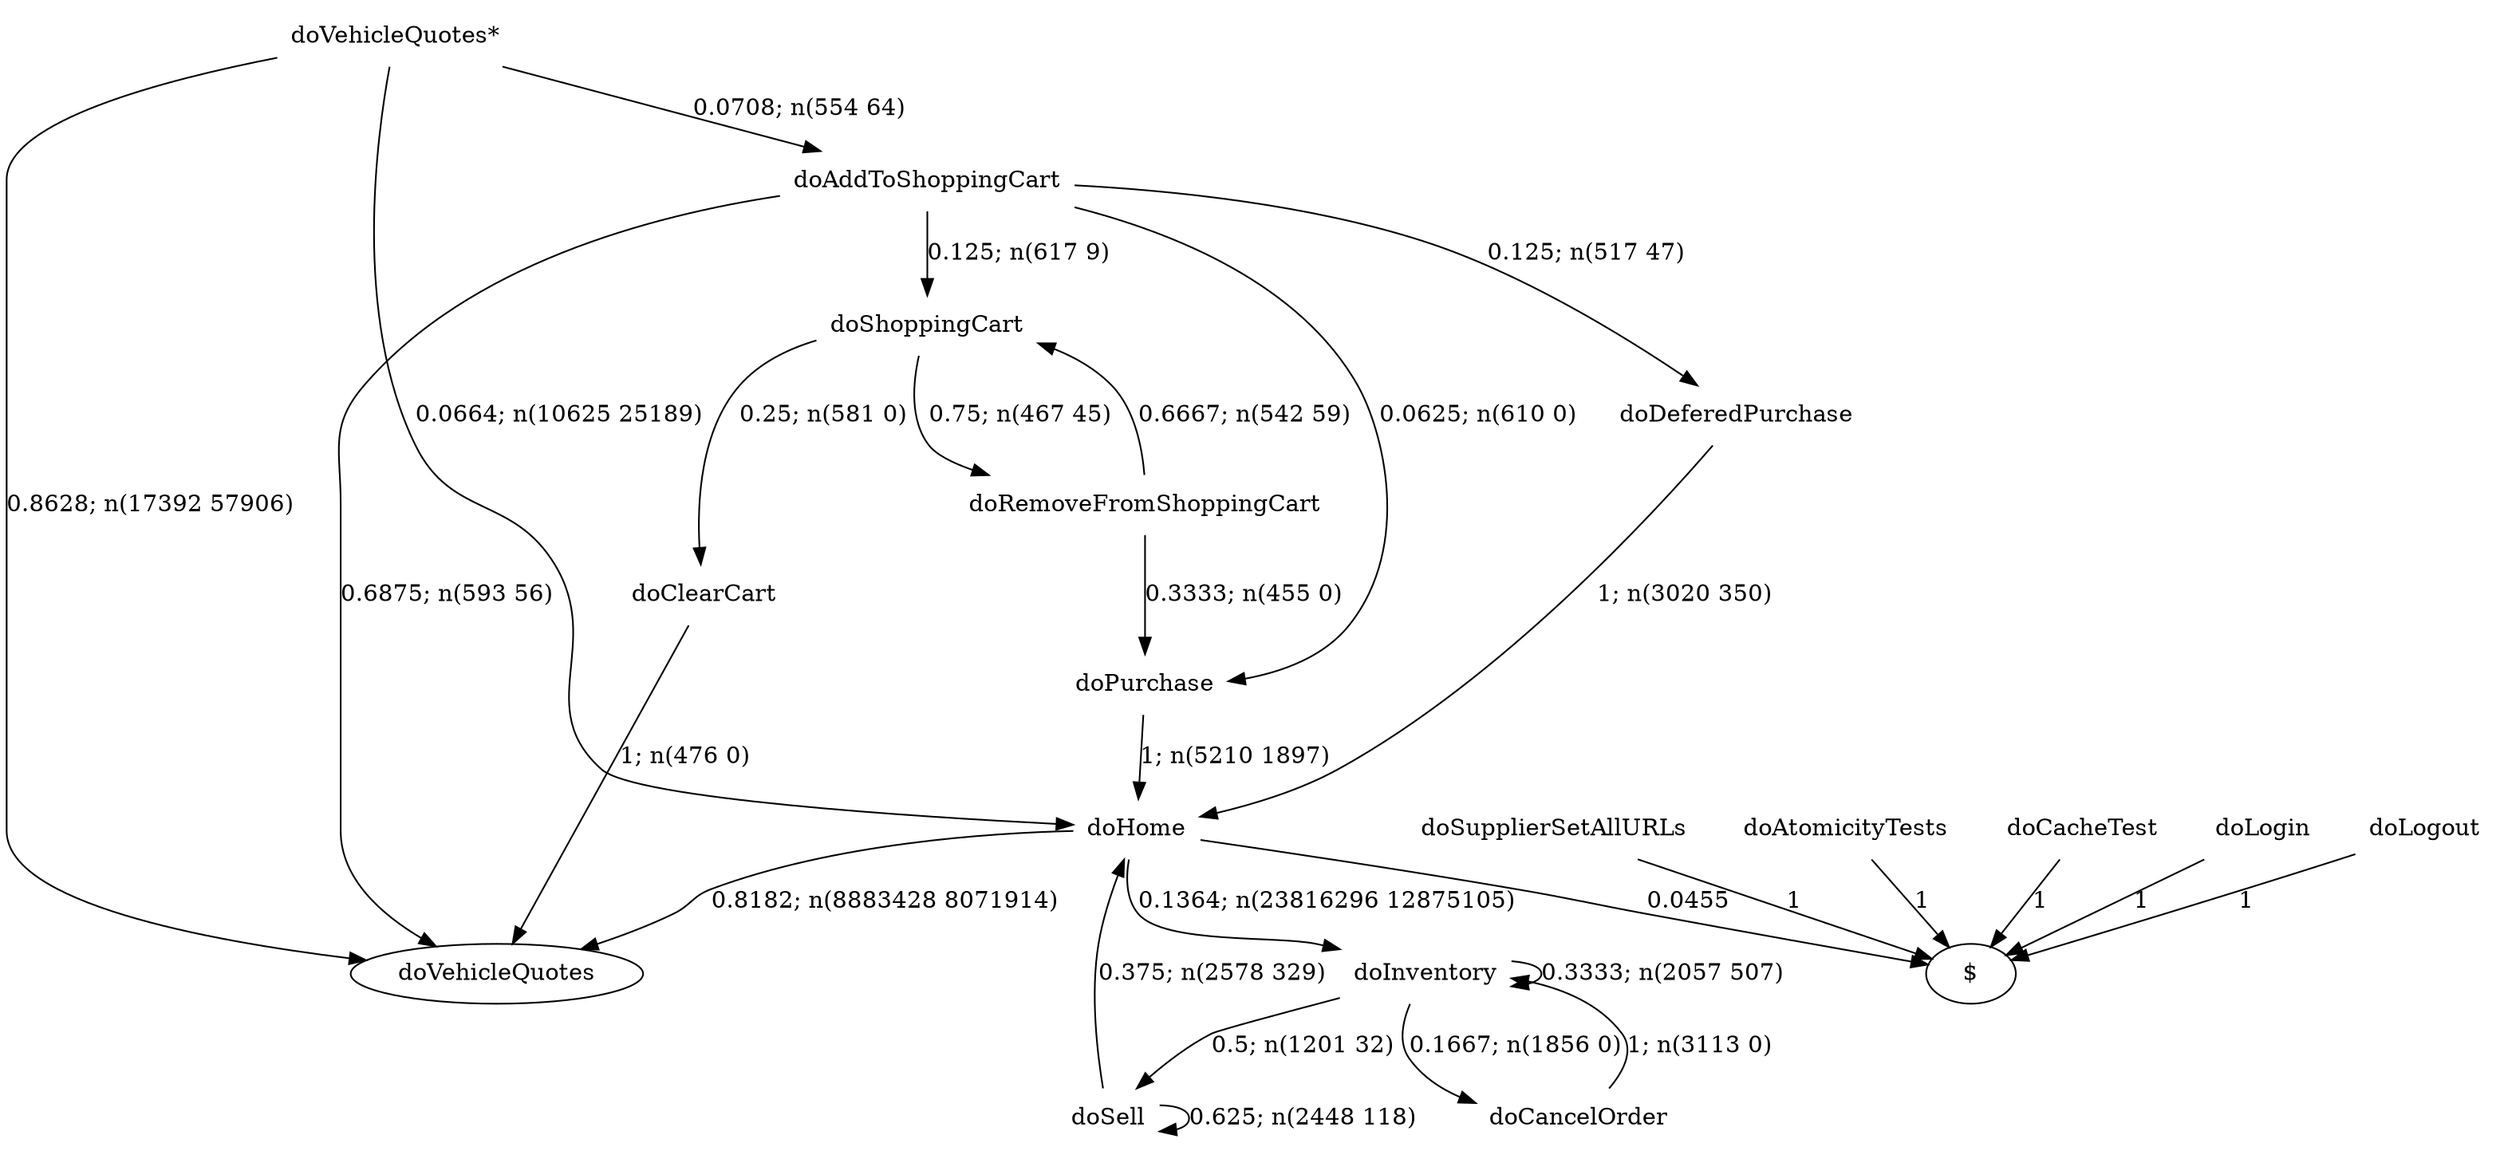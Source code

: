 digraph G {"doVehicleQuotes*" [label="doVehicleQuotes*",shape=none];"doSupplierSetAllURLs" [label="doSupplierSetAllURLs",shape=none];"doAtomicityTests" [label="doAtomicityTests",shape=none];"doCacheTest" [label="doCacheTest",shape=none];"doLogin" [label="doLogin",shape=none];"doAddToShoppingCart" [label="doAddToShoppingCart",shape=none];"doDeferedPurchase" [label="doDeferedPurchase",shape=none];"doHome" [label="doHome",shape=none];"doShoppingCart" [label="doShoppingCart",shape=none];"doClearCart" [label="doClearCart",shape=none];"doPurchase" [label="doPurchase",shape=none];"doInventory" [label="doInventory",shape=none];"doSell" [label="doSell",shape=none];"doLogout" [label="doLogout",shape=none];"doCancelOrder" [label="doCancelOrder",shape=none];"doRemoveFromShoppingCart" [label="doRemoveFromShoppingCart",shape=none];"doVehicleQuotes*"->"doVehicleQuotes" [style=solid,label="0.8628; n(17392 57906)"];"doVehicleQuotes*"->"doAddToShoppingCart" [style=solid,label="0.0708; n(554 64)"];"doVehicleQuotes*"->"doHome" [style=solid,label="0.0664; n(10625 25189)"];"doSupplierSetAllURLs"->"$" [style=solid,label="1"];"doAtomicityTests"->"$" [style=solid,label="1"];"doCacheTest"->"$" [style=solid,label="1"];"doLogin"->"$" [style=solid,label="1"];"doAddToShoppingCart"->"doVehicleQuotes" [style=solid,label="0.6875; n(593 56)"];"doAddToShoppingCart"->"doDeferedPurchase" [style=solid,label="0.125; n(517 47)"];"doAddToShoppingCart"->"doShoppingCart" [style=solid,label="0.125; n(617 9)"];"doAddToShoppingCart"->"doPurchase" [style=solid,label="0.0625; n(610 0)"];"doDeferedPurchase"->"doHome" [style=solid,label="1; n(3020 350)"];"doHome"->"doVehicleQuotes" [style=solid,label="0.8182; n(8883428 8071914)"];"doHome"->"doInventory" [style=solid,label="0.1364; n(23816296 12875105)"];"doHome"->"$" [style=solid,label="0.0455"];"doShoppingCart"->"doClearCart" [style=solid,label="0.25; n(581 0)"];"doShoppingCart"->"doRemoveFromShoppingCart" [style=solid,label="0.75; n(467 45)"];"doClearCart"->"doVehicleQuotes" [style=solid,label="1; n(476 0)"];"doPurchase"->"doHome" [style=solid,label="1; n(5210 1897)"];"doInventory"->"doInventory" [style=solid,label="0.3333; n(2057 507)"];"doInventory"->"doSell" [style=solid,label="0.5; n(1201 32)"];"doInventory"->"doCancelOrder" [style=solid,label="0.1667; n(1856 0)"];"doSell"->"doHome" [style=solid,label="0.375; n(2578 329)"];"doSell"->"doSell" [style=solid,label="0.625; n(2448 118)"];"doLogout"->"$" [style=solid,label="1"];"doCancelOrder"->"doInventory" [style=solid,label="1; n(3113 0)"];"doRemoveFromShoppingCart"->"doShoppingCart" [style=solid,label="0.6667; n(542 59)"];"doRemoveFromShoppingCart"->"doPurchase" [style=solid,label="0.3333; n(455 0)"];}